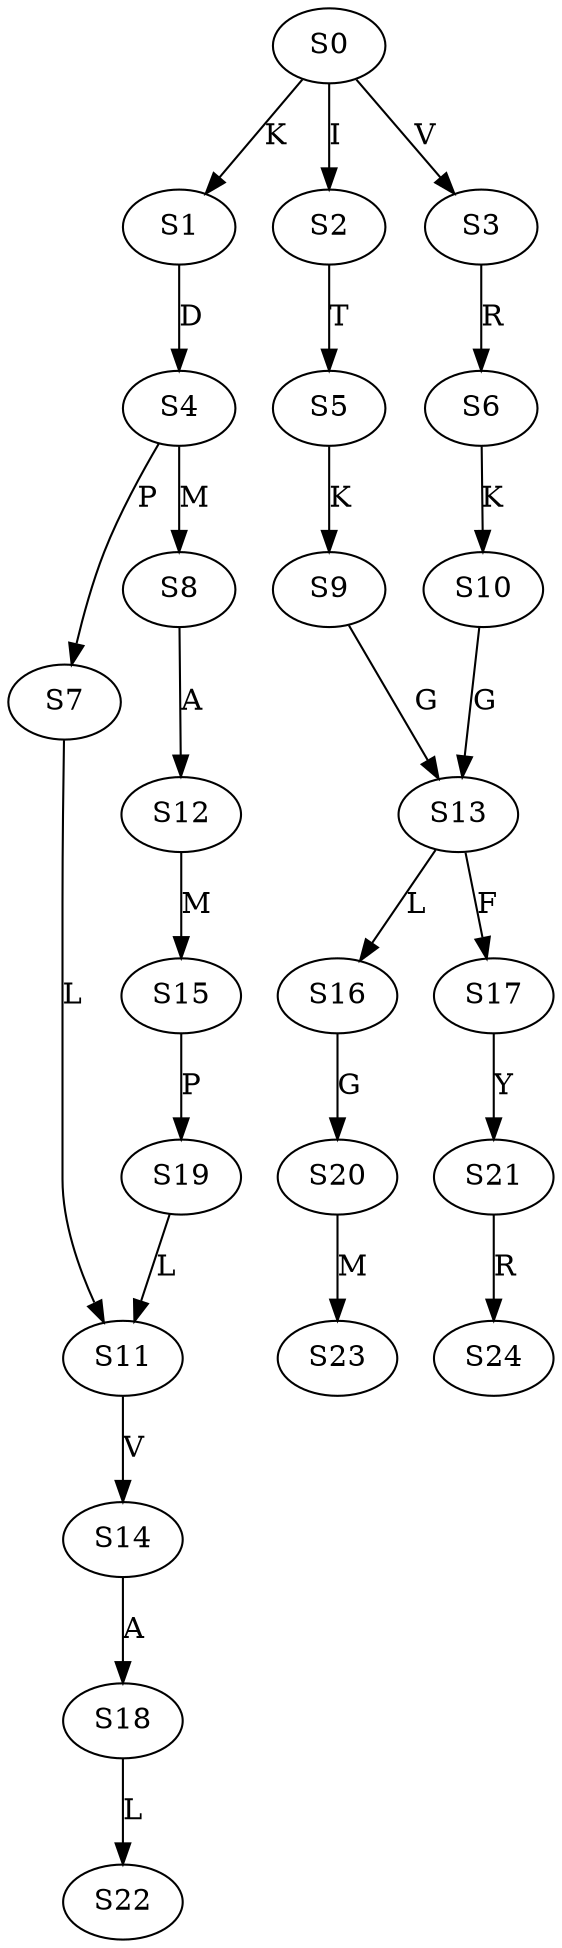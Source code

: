 strict digraph  {
	S0 -> S1 [ label = K ];
	S0 -> S2 [ label = I ];
	S0 -> S3 [ label = V ];
	S1 -> S4 [ label = D ];
	S2 -> S5 [ label = T ];
	S3 -> S6 [ label = R ];
	S4 -> S7 [ label = P ];
	S4 -> S8 [ label = M ];
	S5 -> S9 [ label = K ];
	S6 -> S10 [ label = K ];
	S7 -> S11 [ label = L ];
	S8 -> S12 [ label = A ];
	S9 -> S13 [ label = G ];
	S10 -> S13 [ label = G ];
	S11 -> S14 [ label = V ];
	S12 -> S15 [ label = M ];
	S13 -> S16 [ label = L ];
	S13 -> S17 [ label = F ];
	S14 -> S18 [ label = A ];
	S15 -> S19 [ label = P ];
	S16 -> S20 [ label = G ];
	S17 -> S21 [ label = Y ];
	S18 -> S22 [ label = L ];
	S19 -> S11 [ label = L ];
	S20 -> S23 [ label = M ];
	S21 -> S24 [ label = R ];
}
